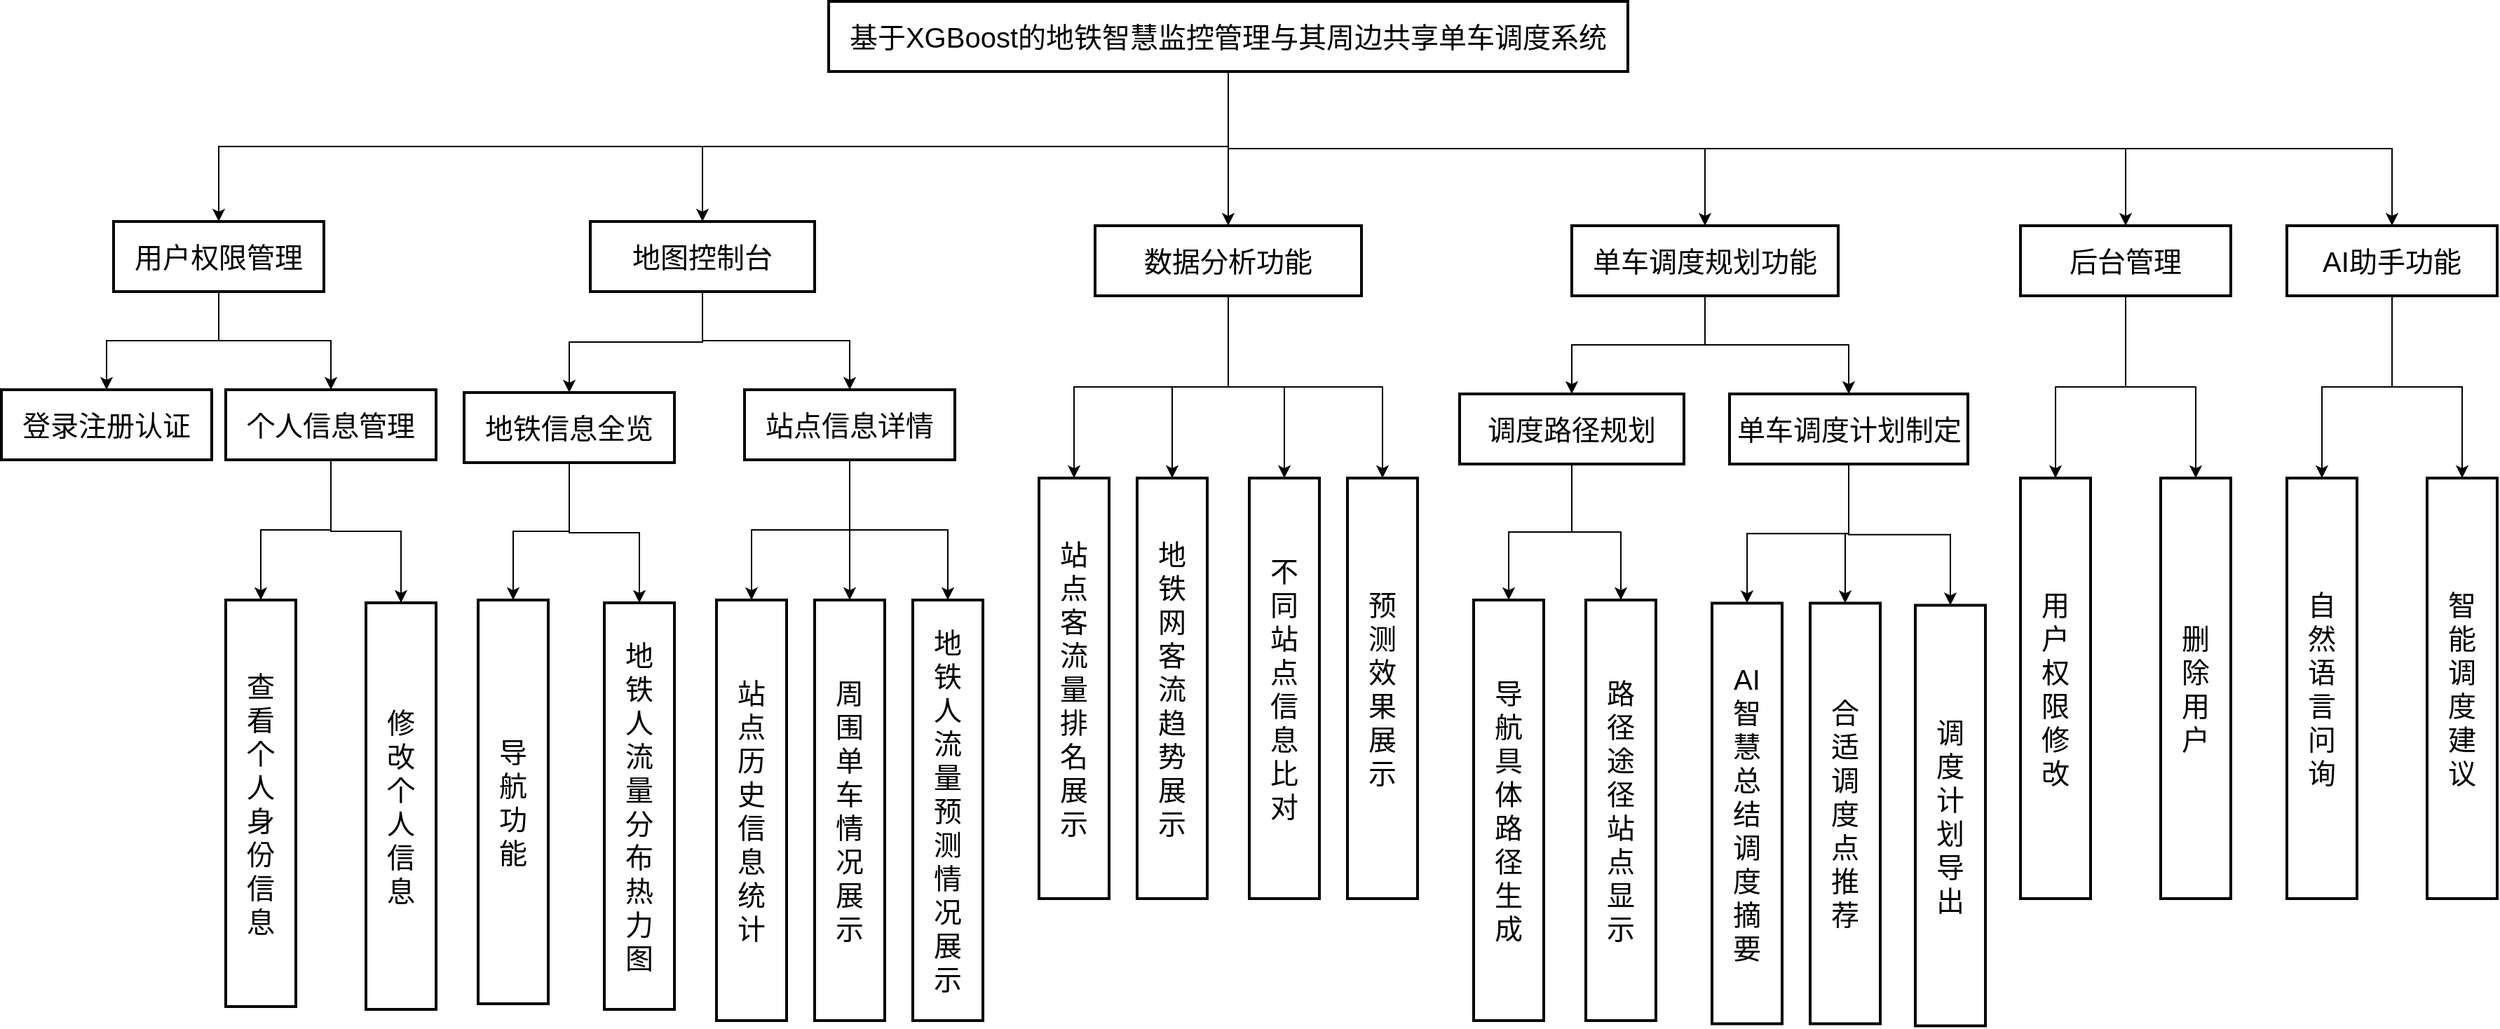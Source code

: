 <mxfile version="28.0.4">
  <diagram name="第 1 页" id="L_r2BCdUvFLrKTB9oKeo">
    <mxGraphModel dx="1213" dy="828" grid="0" gridSize="10" guides="1" tooltips="1" connect="1" arrows="1" fold="1" page="1" pageScale="1" pageWidth="2336" pageHeight="1654" math="0" shadow="0">
      <root>
        <mxCell id="0" />
        <mxCell id="1" parent="0" />
        <mxCell id="zT2nQ4EYJUD7dQ0RjYFr-1" style="edgeStyle=orthogonalEdgeStyle;rounded=0;orthogonalLoop=1;jettySize=auto;html=1;entryX=0.5;entryY=0;entryDx=0;entryDy=0;exitX=0.5;exitY=1;exitDx=0;exitDy=0;" parent="1" source="O2EC_n9IJ33S0w39dAJx-1" target="O2EC_n9IJ33S0w39dAJx-2" edge="1">
          <mxGeometry relative="1" as="geometry" />
        </mxCell>
        <mxCell id="zT2nQ4EYJUD7dQ0RjYFr-2" style="edgeStyle=orthogonalEdgeStyle;rounded=0;orthogonalLoop=1;jettySize=auto;html=1;entryX=0.5;entryY=0;entryDx=0;entryDy=0;exitX=0.5;exitY=1;exitDx=0;exitDy=0;" parent="1" source="O2EC_n9IJ33S0w39dAJx-1" target="O2EC_n9IJ33S0w39dAJx-4" edge="1">
          <mxGeometry relative="1" as="geometry" />
        </mxCell>
        <mxCell id="zT2nQ4EYJUD7dQ0RjYFr-4" style="edgeStyle=orthogonalEdgeStyle;rounded=0;orthogonalLoop=1;jettySize=auto;html=1;" parent="1" source="O2EC_n9IJ33S0w39dAJx-1" target="O2EC_n9IJ33S0w39dAJx-5" edge="1">
          <mxGeometry relative="1" as="geometry" />
        </mxCell>
        <mxCell id="zT2nQ4EYJUD7dQ0RjYFr-6" style="edgeStyle=orthogonalEdgeStyle;rounded=0;orthogonalLoop=1;jettySize=auto;html=1;entryX=0.5;entryY=0;entryDx=0;entryDy=0;exitX=0.5;exitY=1;exitDx=0;exitDy=0;" parent="1" source="O2EC_n9IJ33S0w39dAJx-1" target="O2EC_n9IJ33S0w39dAJx-3" edge="1">
          <mxGeometry relative="1" as="geometry" />
        </mxCell>
        <mxCell id="zT2nQ4EYJUD7dQ0RjYFr-8" style="edgeStyle=orthogonalEdgeStyle;rounded=0;orthogonalLoop=1;jettySize=auto;html=1;entryX=0.5;entryY=0;entryDx=0;entryDy=0;" parent="1" source="O2EC_n9IJ33S0w39dAJx-1" target="O2EC_n9IJ33S0w39dAJx-6" edge="1">
          <mxGeometry relative="1" as="geometry" />
        </mxCell>
        <mxCell id="LV-1eFmIRgyUHU2N5cQB-2" style="edgeStyle=orthogonalEdgeStyle;rounded=0;orthogonalLoop=1;jettySize=auto;html=1;entryX=0.5;entryY=0;entryDx=0;entryDy=0;exitX=0.5;exitY=1;exitDx=0;exitDy=0;" parent="1" source="O2EC_n9IJ33S0w39dAJx-1" target="LV-1eFmIRgyUHU2N5cQB-1" edge="1">
          <mxGeometry relative="1" as="geometry" />
        </mxCell>
        <mxCell id="O2EC_n9IJ33S0w39dAJx-1" value="&lt;font style=&quot;font-size: 20px&quot;&gt;基于XGBoost的地铁智慧监控管理与其周边共享单车调度系统&lt;/font&gt;" style="rounded=0;whiteSpace=wrap;html=1;strokeWidth=2;" parent="1" vertex="1">
          <mxGeometry x="910" y="250" width="570" height="50" as="geometry" />
        </mxCell>
        <mxCell id="zT2nQ4EYJUD7dQ0RjYFr-9" style="edgeStyle=orthogonalEdgeStyle;rounded=0;orthogonalLoop=1;jettySize=auto;html=1;" parent="1" source="O2EC_n9IJ33S0w39dAJx-2" target="O2EC_n9IJ33S0w39dAJx-7" edge="1">
          <mxGeometry relative="1" as="geometry" />
        </mxCell>
        <mxCell id="zT2nQ4EYJUD7dQ0RjYFr-10" style="edgeStyle=orthogonalEdgeStyle;rounded=0;orthogonalLoop=1;jettySize=auto;html=1;entryX=0.5;entryY=0;entryDx=0;entryDy=0;" parent="1" source="O2EC_n9IJ33S0w39dAJx-2" target="O2EC_n9IJ33S0w39dAJx-9" edge="1">
          <mxGeometry relative="1" as="geometry" />
        </mxCell>
        <mxCell id="O2EC_n9IJ33S0w39dAJx-2" value="&lt;font style=&quot;font-size: 20px&quot;&gt;用户权限管理&lt;/font&gt;" style="rounded=0;whiteSpace=wrap;html=1;strokeWidth=2;" parent="1" vertex="1">
          <mxGeometry x="400" y="407" width="150" height="50" as="geometry" />
        </mxCell>
        <mxCell id="zT2nQ4EYJUD7dQ0RjYFr-38" style="edgeStyle=orthogonalEdgeStyle;rounded=0;orthogonalLoop=1;jettySize=auto;html=1;entryX=0;entryY=0.5;entryDx=0;entryDy=0;" parent="1" source="O2EC_n9IJ33S0w39dAJx-3" target="O2EC_n9IJ33S0w39dAJx-28" edge="1">
          <mxGeometry relative="1" as="geometry" />
        </mxCell>
        <mxCell id="zT2nQ4EYJUD7dQ0RjYFr-39" style="edgeStyle=orthogonalEdgeStyle;rounded=0;orthogonalLoop=1;jettySize=auto;html=1;entryX=0;entryY=0.5;entryDx=0;entryDy=0;" parent="1" source="O2EC_n9IJ33S0w39dAJx-3" target="O2EC_n9IJ33S0w39dAJx-29" edge="1">
          <mxGeometry relative="1" as="geometry" />
        </mxCell>
        <mxCell id="O2EC_n9IJ33S0w39dAJx-3" value="&lt;span style=&quot;font-size: 20px&quot;&gt;后台管理&lt;/span&gt;" style="rounded=0;whiteSpace=wrap;html=1;strokeWidth=2;" parent="1" vertex="1">
          <mxGeometry x="1760" y="410" width="150" height="50" as="geometry" />
        </mxCell>
        <mxCell id="zT2nQ4EYJUD7dQ0RjYFr-13" style="edgeStyle=orthogonalEdgeStyle;rounded=0;orthogonalLoop=1;jettySize=auto;html=1;entryX=0.5;entryY=0;entryDx=0;entryDy=0;" parent="1" source="O2EC_n9IJ33S0w39dAJx-4" target="O2EC_n9IJ33S0w39dAJx-12" edge="1">
          <mxGeometry relative="1" as="geometry" />
        </mxCell>
        <mxCell id="zT2nQ4EYJUD7dQ0RjYFr-14" style="edgeStyle=orthogonalEdgeStyle;rounded=0;orthogonalLoop=1;jettySize=auto;html=1;entryX=0.5;entryY=0;entryDx=0;entryDy=0;" parent="1" source="O2EC_n9IJ33S0w39dAJx-4" target="O2EC_n9IJ33S0w39dAJx-13" edge="1">
          <mxGeometry relative="1" as="geometry" />
        </mxCell>
        <mxCell id="O2EC_n9IJ33S0w39dAJx-4" value="&lt;font style=&quot;font-size: 20px&quot;&gt;地图控制台&lt;/font&gt;" style="rounded=0;whiteSpace=wrap;html=1;strokeWidth=2;" parent="1" vertex="1">
          <mxGeometry x="740" y="407" width="160" height="50" as="geometry" />
        </mxCell>
        <mxCell id="zT2nQ4EYJUD7dQ0RjYFr-29" style="edgeStyle=orthogonalEdgeStyle;rounded=0;orthogonalLoop=1;jettySize=auto;html=1;entryX=0.5;entryY=0;entryDx=0;entryDy=0;" parent="1" source="O2EC_n9IJ33S0w39dAJx-5" target="O2EC_n9IJ33S0w39dAJx-22" edge="1">
          <mxGeometry relative="1" as="geometry" />
        </mxCell>
        <mxCell id="zT2nQ4EYJUD7dQ0RjYFr-30" style="edgeStyle=orthogonalEdgeStyle;rounded=0;orthogonalLoop=1;jettySize=auto;html=1;entryX=0.5;entryY=0;entryDx=0;entryDy=0;" parent="1" source="O2EC_n9IJ33S0w39dAJx-5" target="O2EC_n9IJ33S0w39dAJx-23" edge="1">
          <mxGeometry relative="1" as="geometry" />
        </mxCell>
        <mxCell id="O2EC_n9IJ33S0w39dAJx-5" value="&lt;font style=&quot;font-size: 20px&quot;&gt;单车调度规划功能&lt;/font&gt;" style="rounded=0;whiteSpace=wrap;html=1;strokeWidth=2;" parent="1" vertex="1">
          <mxGeometry x="1440" y="410" width="190" height="50" as="geometry" />
        </mxCell>
        <mxCell id="zT2nQ4EYJUD7dQ0RjYFr-24" style="edgeStyle=orthogonalEdgeStyle;rounded=0;orthogonalLoop=1;jettySize=auto;html=1;exitX=0.5;exitY=1;exitDx=0;exitDy=0;entryX=0;entryY=0.5;entryDx=0;entryDy=0;" parent="1" source="O2EC_n9IJ33S0w39dAJx-6" target="O2EC_n9IJ33S0w39dAJx-19" edge="1">
          <mxGeometry relative="1" as="geometry" />
        </mxCell>
        <mxCell id="zT2nQ4EYJUD7dQ0RjYFr-25" style="edgeStyle=orthogonalEdgeStyle;rounded=0;orthogonalLoop=1;jettySize=auto;html=1;entryX=0;entryY=0.5;entryDx=0;entryDy=0;" parent="1" source="O2EC_n9IJ33S0w39dAJx-6" target="O2EC_n9IJ33S0w39dAJx-20" edge="1">
          <mxGeometry relative="1" as="geometry" />
        </mxCell>
        <mxCell id="zT2nQ4EYJUD7dQ0RjYFr-26" style="edgeStyle=orthogonalEdgeStyle;rounded=0;orthogonalLoop=1;jettySize=auto;html=1;entryX=0;entryY=0.5;entryDx=0;entryDy=0;" parent="1" source="O2EC_n9IJ33S0w39dAJx-6" target="O2EC_n9IJ33S0w39dAJx-21" edge="1">
          <mxGeometry relative="1" as="geometry" />
        </mxCell>
        <mxCell id="zT2nQ4EYJUD7dQ0RjYFr-27" style="edgeStyle=orthogonalEdgeStyle;rounded=0;orthogonalLoop=1;jettySize=auto;html=1;entryX=0;entryY=0.5;entryDx=0;entryDy=0;exitX=0.5;exitY=1;exitDx=0;exitDy=0;" parent="1" source="O2EC_n9IJ33S0w39dAJx-6" target="656GvTyZeaLxTbCeaER_-4" edge="1">
          <mxGeometry relative="1" as="geometry" />
        </mxCell>
        <mxCell id="O2EC_n9IJ33S0w39dAJx-6" value="&lt;font style=&quot;font-size: 20px&quot;&gt;数据分析功能&lt;/font&gt;" style="rounded=0;whiteSpace=wrap;html=1;strokeWidth=2;" parent="1" vertex="1">
          <mxGeometry x="1100" y="410" width="190" height="50" as="geometry" />
        </mxCell>
        <mxCell id="O2EC_n9IJ33S0w39dAJx-7" value="&lt;font style=&quot;font-size: 20px&quot;&gt;登录注册认证&lt;/font&gt;" style="rounded=0;whiteSpace=wrap;html=1;strokeWidth=2;" parent="1" vertex="1">
          <mxGeometry x="320" y="527" width="150" height="50" as="geometry" />
        </mxCell>
        <mxCell id="zT2nQ4EYJUD7dQ0RjYFr-11" style="edgeStyle=orthogonalEdgeStyle;rounded=0;orthogonalLoop=1;jettySize=auto;html=1;entryX=0;entryY=0.5;entryDx=0;entryDy=0;" parent="1" source="O2EC_n9IJ33S0w39dAJx-9" target="O2EC_n9IJ33S0w39dAJx-10" edge="1">
          <mxGeometry relative="1" as="geometry" />
        </mxCell>
        <mxCell id="zT2nQ4EYJUD7dQ0RjYFr-12" style="edgeStyle=orthogonalEdgeStyle;rounded=0;orthogonalLoop=1;jettySize=auto;html=1;entryX=0;entryY=0.5;entryDx=0;entryDy=0;" parent="1" source="O2EC_n9IJ33S0w39dAJx-9" target="O2EC_n9IJ33S0w39dAJx-11" edge="1">
          <mxGeometry relative="1" as="geometry" />
        </mxCell>
        <mxCell id="O2EC_n9IJ33S0w39dAJx-9" value="&lt;font style=&quot;font-size: 20px&quot;&gt;个人信息管理&lt;/font&gt;" style="rounded=0;whiteSpace=wrap;html=1;strokeWidth=2;" parent="1" vertex="1">
          <mxGeometry x="480" y="527" width="150" height="50" as="geometry" />
        </mxCell>
        <mxCell id="O2EC_n9IJ33S0w39dAJx-10" value="&lt;font style=&quot;font-size: 20px&quot;&gt;查&lt;/font&gt;&lt;div&gt;&lt;font style=&quot;font-size: 20px&quot;&gt;看&lt;/font&gt;&lt;/div&gt;&lt;div&gt;&lt;font style=&quot;font-size: 20px&quot;&gt;个&lt;/font&gt;&lt;/div&gt;&lt;div&gt;&lt;font style=&quot;font-size: 20px&quot;&gt;人&lt;/font&gt;&lt;/div&gt;&lt;div&gt;&lt;font style=&quot;font-size: 20px&quot;&gt;身&lt;/font&gt;&lt;/div&gt;&lt;div&gt;&lt;font style=&quot;font-size: 20px&quot;&gt;份&lt;/font&gt;&lt;/div&gt;&lt;div&gt;&lt;font style=&quot;font-size: 20px&quot;&gt;信&lt;/font&gt;&lt;/div&gt;&lt;div&gt;&lt;font style=&quot;font-size: 20px&quot;&gt;息&lt;/font&gt;&lt;/div&gt;" style="rounded=0;whiteSpace=wrap;html=1;strokeWidth=2;direction=south;" parent="1" vertex="1">
          <mxGeometry x="480" y="677" width="50" height="290" as="geometry" />
        </mxCell>
        <mxCell id="O2EC_n9IJ33S0w39dAJx-11" value="&lt;font style=&quot;font-size: 20px&quot;&gt;修&lt;/font&gt;&lt;div&gt;&lt;font style=&quot;font-size: 20px&quot;&gt;改&lt;/font&gt;&lt;/div&gt;&lt;div&gt;&lt;font style=&quot;font-size: 20px&quot;&gt;个&lt;/font&gt;&lt;/div&gt;&lt;div&gt;&lt;font style=&quot;font-size: 20px&quot;&gt;人&lt;/font&gt;&lt;/div&gt;&lt;div&gt;&lt;font style=&quot;font-size: 20px&quot;&gt;信&lt;/font&gt;&lt;/div&gt;&lt;div&gt;&lt;font style=&quot;font-size: 20px&quot;&gt;息&lt;/font&gt;&lt;/div&gt;" style="rounded=0;whiteSpace=wrap;html=1;strokeWidth=2;direction=south;" parent="1" vertex="1">
          <mxGeometry x="580" y="679" width="50" height="290" as="geometry" />
        </mxCell>
        <mxCell id="zT2nQ4EYJUD7dQ0RjYFr-15" style="edgeStyle=orthogonalEdgeStyle;rounded=0;orthogonalLoop=1;jettySize=auto;html=1;entryX=0;entryY=0.5;entryDx=0;entryDy=0;" parent="1" source="O2EC_n9IJ33S0w39dAJx-12" target="O2EC_n9IJ33S0w39dAJx-14" edge="1">
          <mxGeometry relative="1" as="geometry" />
        </mxCell>
        <mxCell id="zT2nQ4EYJUD7dQ0RjYFr-16" style="edgeStyle=orthogonalEdgeStyle;rounded=0;orthogonalLoop=1;jettySize=auto;html=1;entryX=0;entryY=0.5;entryDx=0;entryDy=0;" parent="1" source="O2EC_n9IJ33S0w39dAJx-12" target="O2EC_n9IJ33S0w39dAJx-15" edge="1">
          <mxGeometry relative="1" as="geometry" />
        </mxCell>
        <mxCell id="O2EC_n9IJ33S0w39dAJx-12" value="&lt;font style=&quot;font-size: 20px&quot;&gt;地铁信息全览&lt;/font&gt;" style="rounded=0;whiteSpace=wrap;html=1;strokeWidth=2;" parent="1" vertex="1">
          <mxGeometry x="650" y="529" width="150" height="50" as="geometry" />
        </mxCell>
        <mxCell id="zT2nQ4EYJUD7dQ0RjYFr-17" style="edgeStyle=orthogonalEdgeStyle;rounded=0;orthogonalLoop=1;jettySize=auto;html=1;entryX=0;entryY=0.5;entryDx=0;entryDy=0;" parent="1" source="O2EC_n9IJ33S0w39dAJx-13" target="O2EC_n9IJ33S0w39dAJx-18" edge="1">
          <mxGeometry relative="1" as="geometry" />
        </mxCell>
        <mxCell id="zT2nQ4EYJUD7dQ0RjYFr-18" style="edgeStyle=orthogonalEdgeStyle;rounded=0;orthogonalLoop=1;jettySize=auto;html=1;entryX=0;entryY=0.5;entryDx=0;entryDy=0;" parent="1" source="O2EC_n9IJ33S0w39dAJx-13" target="O2EC_n9IJ33S0w39dAJx-80" edge="1">
          <mxGeometry relative="1" as="geometry" />
        </mxCell>
        <mxCell id="zT2nQ4EYJUD7dQ0RjYFr-19" style="edgeStyle=orthogonalEdgeStyle;rounded=0;orthogonalLoop=1;jettySize=auto;html=1;entryX=0;entryY=0.5;entryDx=0;entryDy=0;" parent="1" source="O2EC_n9IJ33S0w39dAJx-13" target="O2EC_n9IJ33S0w39dAJx-17" edge="1">
          <mxGeometry relative="1" as="geometry" />
        </mxCell>
        <mxCell id="O2EC_n9IJ33S0w39dAJx-13" value="&lt;span style=&quot;font-size: 20px&quot;&gt;站点信息详情&lt;/span&gt;" style="rounded=0;whiteSpace=wrap;html=1;strokeWidth=2;" parent="1" vertex="1">
          <mxGeometry x="850" y="527" width="150" height="50" as="geometry" />
        </mxCell>
        <mxCell id="O2EC_n9IJ33S0w39dAJx-14" value="&lt;span style=&quot;font-size: 20px&quot;&gt;导&lt;/span&gt;&lt;div&gt;&lt;span style=&quot;font-size: 20px&quot;&gt;航&lt;/span&gt;&lt;/div&gt;&lt;div&gt;&lt;span style=&quot;font-size: 20px&quot;&gt;功&lt;/span&gt;&lt;/div&gt;&lt;div&gt;&lt;span style=&quot;font-size: 20px&quot;&gt;能&lt;/span&gt;&lt;/div&gt;" style="rounded=0;whiteSpace=wrap;html=1;strokeWidth=2;direction=south;" parent="1" vertex="1">
          <mxGeometry x="660" y="677" width="50" height="288" as="geometry" />
        </mxCell>
        <mxCell id="O2EC_n9IJ33S0w39dAJx-15" value="&lt;span style=&quot;font-size: 20px&quot;&gt;地&lt;/span&gt;&lt;div&gt;&lt;span style=&quot;font-size: 20px&quot;&gt;铁&lt;/span&gt;&lt;/div&gt;&lt;div&gt;&lt;span style=&quot;font-size: 20px&quot;&gt;人&lt;/span&gt;&lt;/div&gt;&lt;div&gt;&lt;span style=&quot;font-size: 20px&quot;&gt;流&lt;/span&gt;&lt;/div&gt;&lt;div&gt;&lt;span style=&quot;font-size: 20px&quot;&gt;量&lt;/span&gt;&lt;/div&gt;&lt;div&gt;&lt;span style=&quot;font-size: 20px; background-color: transparent; color: light-dark(rgb(0, 0, 0), rgb(255, 255, 255));&quot;&gt;分&lt;/span&gt;&lt;/div&gt;&lt;div&gt;&lt;span style=&quot;font-size: 20px; background-color: transparent; color: light-dark(rgb(0, 0, 0), rgb(255, 255, 255));&quot;&gt;布&lt;/span&gt;&lt;/div&gt;&lt;div&gt;&lt;span style=&quot;font-size: 20px; background-color: transparent; color: light-dark(rgb(0, 0, 0), rgb(255, 255, 255));&quot;&gt;热&lt;/span&gt;&lt;/div&gt;&lt;div&gt;&lt;span style=&quot;font-size: 20px; background-color: transparent; color: light-dark(rgb(0, 0, 0), rgb(255, 255, 255));&quot;&gt;力&lt;/span&gt;&lt;/div&gt;&lt;div&gt;&lt;span style=&quot;font-size: 20px; background-color: transparent; color: light-dark(rgb(0, 0, 0), rgb(255, 255, 255));&quot;&gt;图&lt;/span&gt;&lt;/div&gt;" style="rounded=0;whiteSpace=wrap;html=1;strokeWidth=2;direction=south;" parent="1" vertex="1">
          <mxGeometry x="750" y="679" width="50" height="290" as="geometry" />
        </mxCell>
        <mxCell id="O2EC_n9IJ33S0w39dAJx-17" value="&lt;span style=&quot;font-size: 20px&quot;&gt;地&lt;/span&gt;&lt;div&gt;&lt;span style=&quot;font-size: 20px&quot;&gt;铁&lt;/span&gt;&lt;/div&gt;&lt;div&gt;&lt;span style=&quot;font-size: 20px&quot;&gt;人&lt;/span&gt;&lt;/div&gt;&lt;div&gt;&lt;span style=&quot;font-size: 20px&quot;&gt;流&lt;/span&gt;&lt;/div&gt;&lt;div&gt;&lt;span style=&quot;font-size: 20px&quot;&gt;量&lt;/span&gt;&lt;/div&gt;&lt;div&gt;&lt;span style=&quot;font-size: 20px&quot;&gt;预&lt;/span&gt;&lt;/div&gt;&lt;div&gt;&lt;span style=&quot;font-size: 20px&quot;&gt;测&lt;/span&gt;&lt;/div&gt;&lt;div&gt;&lt;span style=&quot;background-color: transparent; color: light-dark(rgb(0, 0, 0), rgb(255, 255, 255)); font-size: 20px;&quot;&gt;情&lt;/span&gt;&lt;/div&gt;&lt;div&gt;&lt;span style=&quot;background-color: transparent; color: light-dark(rgb(0, 0, 0), rgb(255, 255, 255)); font-size: 20px;&quot;&gt;况&lt;/span&gt;&lt;/div&gt;&lt;div&gt;&lt;span style=&quot;background-color: transparent; color: light-dark(rgb(0, 0, 0), rgb(255, 255, 255)); font-size: 20px;&quot;&gt;展&lt;/span&gt;&lt;/div&gt;&lt;div&gt;&lt;span style=&quot;font-size: 20px&quot;&gt;示&lt;/span&gt;&lt;/div&gt;" style="rounded=0;whiteSpace=wrap;html=1;strokeWidth=2;direction=south;" parent="1" vertex="1">
          <mxGeometry x="970" y="677" width="50" height="300" as="geometry" />
        </mxCell>
        <mxCell id="O2EC_n9IJ33S0w39dAJx-18" value="&lt;span style=&quot;font-size: 20px&quot;&gt;站&lt;/span&gt;&lt;div&gt;&lt;span style=&quot;font-size: 20px&quot;&gt;点&lt;/span&gt;&lt;/div&gt;&lt;div&gt;&lt;span style=&quot;font-size: 20px&quot;&gt;历&lt;/span&gt;&lt;/div&gt;&lt;div&gt;&lt;span style=&quot;font-size: 20px&quot;&gt;史&lt;/span&gt;&lt;/div&gt;&lt;div&gt;&lt;span style=&quot;font-size: 20px&quot;&gt;信&lt;/span&gt;&lt;/div&gt;&lt;div&gt;&lt;span style=&quot;font-size: 20px&quot;&gt;息&lt;/span&gt;&lt;/div&gt;&lt;div&gt;&lt;span style=&quot;font-size: 20px&quot;&gt;统&lt;/span&gt;&lt;/div&gt;&lt;div&gt;&lt;span style=&quot;font-size: 20px&quot;&gt;计&lt;/span&gt;&lt;/div&gt;" style="rounded=0;whiteSpace=wrap;html=1;strokeWidth=2;direction=south;" parent="1" vertex="1">
          <mxGeometry x="830" y="677" width="50" height="300" as="geometry" />
        </mxCell>
        <mxCell id="O2EC_n9IJ33S0w39dAJx-19" value="&lt;font style=&quot;font-size: 20px&quot;&gt;站&lt;/font&gt;&lt;div&gt;&lt;font style=&quot;font-size: 20px&quot;&gt;点&lt;/font&gt;&lt;/div&gt;&lt;div&gt;&lt;font style=&quot;font-size: 20px&quot;&gt;客&lt;/font&gt;&lt;/div&gt;&lt;div&gt;&lt;font style=&quot;font-size: 20px&quot;&gt;流&lt;/font&gt;&lt;/div&gt;&lt;div&gt;&lt;font style=&quot;font-size: 20px&quot;&gt;量&lt;/font&gt;&lt;/div&gt;&lt;div&gt;&lt;font style=&quot;font-size: 20px&quot;&gt;排&lt;/font&gt;&lt;/div&gt;&lt;div&gt;&lt;font style=&quot;font-size: 20px&quot;&gt;名&lt;/font&gt;&lt;/div&gt;&lt;div&gt;&lt;font style=&quot;font-size: 20px&quot;&gt;展&lt;/font&gt;&lt;/div&gt;&lt;div&gt;&lt;font style=&quot;font-size: 20px&quot;&gt;示&lt;/font&gt;&lt;/div&gt;" style="rounded=0;whiteSpace=wrap;html=1;strokeWidth=2;direction=south;" parent="1" vertex="1">
          <mxGeometry x="1060" y="590" width="50" height="300" as="geometry" />
        </mxCell>
        <mxCell id="O2EC_n9IJ33S0w39dAJx-20" value="&lt;span style=&quot;font-size: 20px;&quot;&gt;地&lt;/span&gt;&lt;div&gt;&lt;span style=&quot;font-size: 20px;&quot;&gt;铁&lt;/span&gt;&lt;/div&gt;&lt;div&gt;&lt;span style=&quot;font-size: 20px;&quot;&gt;网&lt;/span&gt;&lt;br&gt;&lt;div&gt;&lt;font style=&quot;font-size: 20px&quot;&gt;客&lt;/font&gt;&lt;/div&gt;&lt;div&gt;&lt;font style=&quot;font-size: 20px&quot;&gt;流&lt;/font&gt;&lt;/div&gt;&lt;div&gt;&lt;font style=&quot;font-size: 20px&quot;&gt;趋&lt;/font&gt;&lt;/div&gt;&lt;div&gt;&lt;font style=&quot;font-size: 20px&quot;&gt;势&lt;/font&gt;&lt;/div&gt;&lt;div&gt;&lt;font style=&quot;font-size: 20px&quot;&gt;展&lt;/font&gt;&lt;/div&gt;&lt;div&gt;&lt;font style=&quot;font-size: 20px&quot;&gt;示&lt;/font&gt;&lt;/div&gt;&lt;/div&gt;" style="rounded=0;whiteSpace=wrap;html=1;strokeWidth=2;direction=south;" parent="1" vertex="1">
          <mxGeometry x="1130" y="590" width="50" height="300" as="geometry" />
        </mxCell>
        <mxCell id="O2EC_n9IJ33S0w39dAJx-21" value="&lt;font style=&quot;font-size: 20px&quot;&gt;不&lt;/font&gt;&lt;div&gt;&lt;font style=&quot;font-size: 20px&quot;&gt;同&lt;/font&gt;&lt;/div&gt;&lt;div&gt;&lt;font style=&quot;font-size: 20px&quot;&gt;站&lt;/font&gt;&lt;/div&gt;&lt;div&gt;&lt;font style=&quot;font-size: 20px&quot;&gt;点&lt;/font&gt;&lt;/div&gt;&lt;div&gt;&lt;font style=&quot;font-size: 20px&quot;&gt;信&lt;/font&gt;&lt;/div&gt;&lt;div&gt;&lt;font style=&quot;font-size: 20px&quot;&gt;息&lt;/font&gt;&lt;/div&gt;&lt;div&gt;&lt;font style=&quot;font-size: 20px&quot;&gt;比&lt;/font&gt;&lt;/div&gt;&lt;div&gt;&lt;font style=&quot;font-size: 20px&quot;&gt;对&lt;/font&gt;&lt;/div&gt;" style="rounded=0;whiteSpace=wrap;html=1;strokeWidth=2;direction=south;" parent="1" vertex="1">
          <mxGeometry x="1210" y="590" width="50" height="300" as="geometry" />
        </mxCell>
        <mxCell id="zT2nQ4EYJUD7dQ0RjYFr-31" style="edgeStyle=orthogonalEdgeStyle;rounded=0;orthogonalLoop=1;jettySize=auto;html=1;entryX=0;entryY=0.5;entryDx=0;entryDy=0;" parent="1" source="O2EC_n9IJ33S0w39dAJx-22" target="O2EC_n9IJ33S0w39dAJx-26" edge="1">
          <mxGeometry relative="1" as="geometry" />
        </mxCell>
        <mxCell id="zT2nQ4EYJUD7dQ0RjYFr-32" style="edgeStyle=orthogonalEdgeStyle;rounded=0;orthogonalLoop=1;jettySize=auto;html=1;entryX=0;entryY=0.5;entryDx=0;entryDy=0;" parent="1" source="O2EC_n9IJ33S0w39dAJx-22" target="O2EC_n9IJ33S0w39dAJx-27" edge="1">
          <mxGeometry relative="1" as="geometry" />
        </mxCell>
        <mxCell id="O2EC_n9IJ33S0w39dAJx-22" value="&lt;span style=&quot;font-size: 20px&quot;&gt;调度路径规划&lt;/span&gt;" style="rounded=0;whiteSpace=wrap;html=1;strokeWidth=2;" parent="1" vertex="1">
          <mxGeometry x="1360" y="530" width="160" height="50" as="geometry" />
        </mxCell>
        <mxCell id="zT2nQ4EYJUD7dQ0RjYFr-35" style="edgeStyle=orthogonalEdgeStyle;rounded=0;orthogonalLoop=1;jettySize=auto;html=1;entryX=0;entryY=0.5;entryDx=0;entryDy=0;" parent="1" source="O2EC_n9IJ33S0w39dAJx-23" target="656GvTyZeaLxTbCeaER_-1" edge="1">
          <mxGeometry relative="1" as="geometry" />
        </mxCell>
        <mxCell id="zT2nQ4EYJUD7dQ0RjYFr-36" style="edgeStyle=orthogonalEdgeStyle;rounded=0;orthogonalLoop=1;jettySize=auto;html=1;entryX=0;entryY=0.5;entryDx=0;entryDy=0;" parent="1" source="O2EC_n9IJ33S0w39dAJx-23" target="O2EC_n9IJ33S0w39dAJx-25" edge="1">
          <mxGeometry relative="1" as="geometry" />
        </mxCell>
        <mxCell id="zT2nQ4EYJUD7dQ0RjYFr-37" style="edgeStyle=orthogonalEdgeStyle;rounded=0;orthogonalLoop=1;jettySize=auto;html=1;entryX=0;entryY=0.5;entryDx=0;entryDy=0;" parent="1" source="O2EC_n9IJ33S0w39dAJx-23" target="O2EC_n9IJ33S0w39dAJx-24" edge="1">
          <mxGeometry relative="1" as="geometry" />
        </mxCell>
        <mxCell id="O2EC_n9IJ33S0w39dAJx-23" value="&lt;span style=&quot;font-size: 20px&quot;&gt;单车调度计划制定&lt;/span&gt;" style="rounded=0;whiteSpace=wrap;html=1;strokeWidth=2;" parent="1" vertex="1">
          <mxGeometry x="1552.5" y="530" width="170" height="50" as="geometry" />
        </mxCell>
        <mxCell id="O2EC_n9IJ33S0w39dAJx-24" value="&lt;span style=&quot;background-color: transparent; color: light-dark(rgb(0, 0, 0), rgb(255, 255, 255)); font-size: 20px;&quot;&gt;调&lt;/span&gt;&lt;div&gt;&lt;span style=&quot;font-size: 20px&quot;&gt;度&lt;/span&gt;&lt;/div&gt;&lt;div&gt;&lt;span style=&quot;font-size: 20px&quot;&gt;计&lt;/span&gt;&lt;/div&gt;&lt;div&gt;&lt;span style=&quot;font-size: 20px&quot;&gt;划&lt;/span&gt;&lt;/div&gt;&lt;div&gt;&lt;span style=&quot;font-size: 20px;&quot;&gt;导&lt;/span&gt;&lt;/div&gt;&lt;div&gt;&lt;span style=&quot;font-size: 20px;&quot;&gt;出&lt;/span&gt;&lt;/div&gt;" style="rounded=0;whiteSpace=wrap;html=1;strokeWidth=2;direction=south;" parent="1" vertex="1">
          <mxGeometry x="1685" y="680.75" width="50" height="300" as="geometry" />
        </mxCell>
        <mxCell id="O2EC_n9IJ33S0w39dAJx-25" value="&lt;span style=&quot;font-size: 20px;&quot;&gt;合&lt;/span&gt;&lt;div&gt;&lt;span style=&quot;font-size: 20px;&quot;&gt;适&lt;/span&gt;&lt;/div&gt;&lt;div&gt;&lt;span style=&quot;font-size: 20px;&quot;&gt;调&lt;/span&gt;&lt;/div&gt;&lt;div&gt;&lt;span style=&quot;font-size: 20px;&quot;&gt;度&lt;/span&gt;&lt;/div&gt;&lt;div&gt;&lt;span style=&quot;font-size: 20px;&quot;&gt;点&lt;/span&gt;&lt;/div&gt;&lt;div&gt;&lt;span style=&quot;font-size: 20px;&quot;&gt;推&lt;/span&gt;&lt;/div&gt;&lt;div&gt;&lt;span style=&quot;font-size: 20px;&quot;&gt;荐&lt;/span&gt;&lt;/div&gt;" style="rounded=0;whiteSpace=wrap;html=1;strokeWidth=2;direction=south;" parent="1" vertex="1">
          <mxGeometry x="1610" y="679.25" width="50" height="300" as="geometry" />
        </mxCell>
        <mxCell id="O2EC_n9IJ33S0w39dAJx-26" value="&lt;span style=&quot;font-size: 20px&quot;&gt;导&lt;/span&gt;&lt;div&gt;&lt;span style=&quot;font-size: 20px&quot;&gt;航&lt;/span&gt;&lt;/div&gt;&lt;div&gt;&lt;span style=&quot;font-size: 20px&quot;&gt;具&lt;/span&gt;&lt;/div&gt;&lt;div&gt;&lt;span style=&quot;font-size: 20px; background-color: transparent; color: light-dark(rgb(0, 0, 0), rgb(255, 255, 255));&quot;&gt;体&lt;/span&gt;&lt;/div&gt;&lt;div&gt;&lt;span style=&quot;font-size: 20px; background-color: transparent; color: light-dark(rgb(0, 0, 0), rgb(255, 255, 255));&quot;&gt;路&lt;/span&gt;&lt;/div&gt;&lt;div&gt;&lt;span style=&quot;font-size: 20px; background-color: transparent; color: light-dark(rgb(0, 0, 0), rgb(255, 255, 255));&quot;&gt;径&lt;/span&gt;&lt;/div&gt;&lt;div&gt;&lt;span style=&quot;font-size: 20px;&quot;&gt;生&lt;/span&gt;&lt;/div&gt;&lt;div&gt;&lt;span style=&quot;font-size: 20px;&quot;&gt;成&lt;/span&gt;&lt;/div&gt;" style="rounded=0;whiteSpace=wrap;html=1;strokeWidth=2;direction=south;" parent="1" vertex="1">
          <mxGeometry x="1370" y="677" width="50" height="300" as="geometry" />
        </mxCell>
        <mxCell id="O2EC_n9IJ33S0w39dAJx-27" value="&lt;span style=&quot;font-size: 20px&quot;&gt;路&lt;/span&gt;&lt;div&gt;&lt;span style=&quot;font-size: 20px&quot;&gt;径&lt;/span&gt;&lt;/div&gt;&lt;div&gt;&lt;span style=&quot;font-size: 20px&quot;&gt;途&lt;/span&gt;&lt;/div&gt;&lt;div&gt;&lt;span style=&quot;font-size: 20px&quot;&gt;径&lt;/span&gt;&lt;/div&gt;&lt;div&gt;&lt;span style=&quot;font-size: 20px&quot;&gt;站&lt;/span&gt;&lt;/div&gt;&lt;div&gt;&lt;span style=&quot;font-size: 20px&quot;&gt;点&lt;/span&gt;&lt;/div&gt;&lt;div&gt;&lt;span style=&quot;font-size: 20px&quot;&gt;显&lt;/span&gt;&lt;/div&gt;&lt;div&gt;&lt;span style=&quot;font-size: 20px&quot;&gt;示&lt;/span&gt;&lt;/div&gt;" style="rounded=0;whiteSpace=wrap;html=1;strokeWidth=2;direction=south;" parent="1" vertex="1">
          <mxGeometry x="1450" y="677" width="50" height="300" as="geometry" />
        </mxCell>
        <mxCell id="O2EC_n9IJ33S0w39dAJx-28" value="&lt;span style=&quot;font-size: 20px&quot;&gt;用&lt;/span&gt;&lt;div&gt;&lt;span style=&quot;font-size: 20px&quot;&gt;户&lt;/span&gt;&lt;/div&gt;&lt;div&gt;&lt;span style=&quot;font-size: 20px&quot;&gt;权&lt;/span&gt;&lt;/div&gt;&lt;div&gt;&lt;span style=&quot;font-size: 20px&quot;&gt;限&lt;/span&gt;&lt;/div&gt;&lt;div&gt;&lt;span style=&quot;font-size: 20px&quot;&gt;修&lt;/span&gt;&lt;/div&gt;&lt;div&gt;&lt;span style=&quot;font-size: 20px&quot;&gt;改&lt;/span&gt;&lt;/div&gt;" style="rounded=0;whiteSpace=wrap;html=1;strokeWidth=2;direction=south;" parent="1" vertex="1">
          <mxGeometry x="1760" y="590" width="50" height="300" as="geometry" />
        </mxCell>
        <mxCell id="O2EC_n9IJ33S0w39dAJx-29" value="&lt;span style=&quot;font-size: 20px&quot;&gt;删&lt;/span&gt;&lt;div&gt;&lt;span style=&quot;font-size: 20px&quot;&gt;除&lt;/span&gt;&lt;/div&gt;&lt;div&gt;&lt;span style=&quot;font-size: 20px&quot;&gt;用&lt;/span&gt;&lt;/div&gt;&lt;div&gt;&lt;span style=&quot;font-size: 20px&quot;&gt;户&lt;/span&gt;&lt;/div&gt;" style="rounded=0;whiteSpace=wrap;html=1;strokeWidth=2;direction=south;" parent="1" vertex="1">
          <mxGeometry x="1860" y="590" width="50" height="300" as="geometry" />
        </mxCell>
        <mxCell id="O2EC_n9IJ33S0w39dAJx-80" value="&lt;span style=&quot;font-size: 20px&quot;&gt;周&lt;/span&gt;&lt;div&gt;&lt;span style=&quot;font-size: 20px&quot;&gt;围&lt;/span&gt;&lt;/div&gt;&lt;div&gt;&lt;span style=&quot;font-size: 20px&quot;&gt;单&lt;/span&gt;&lt;/div&gt;&lt;div&gt;&lt;span style=&quot;font-size: 20px&quot;&gt;车&lt;/span&gt;&lt;/div&gt;&lt;div&gt;&lt;span style=&quot;font-size: 20px&quot;&gt;情&lt;/span&gt;&lt;/div&gt;&lt;div&gt;&lt;span style=&quot;font-size: 20px&quot;&gt;况&lt;/span&gt;&lt;/div&gt;&lt;div&gt;&lt;span style=&quot;font-size: 20px&quot;&gt;展&lt;/span&gt;&lt;/div&gt;&lt;div&gt;&lt;span style=&quot;font-size: 20px&quot;&gt;示&lt;/span&gt;&lt;/div&gt;" style="rounded=0;whiteSpace=wrap;html=1;strokeWidth=2;direction=south;" parent="1" vertex="1">
          <mxGeometry x="900" y="677" width="50" height="300" as="geometry" />
        </mxCell>
        <mxCell id="656GvTyZeaLxTbCeaER_-1" value="&lt;span style=&quot;font-size: 20px;&quot;&gt;AI&lt;/span&gt;&lt;div&gt;&lt;span style=&quot;font-size: 20px;&quot;&gt;智&lt;/span&gt;&lt;/div&gt;&lt;div&gt;&lt;span style=&quot;font-size: 20px;&quot;&gt;慧&lt;/span&gt;&lt;/div&gt;&lt;div&gt;&lt;span style=&quot;font-size: 20px;&quot;&gt;总&lt;/span&gt;&lt;/div&gt;&lt;div&gt;&lt;span style=&quot;font-size: 20px;&quot;&gt;结&lt;/span&gt;&lt;/div&gt;&lt;div&gt;&lt;span style=&quot;font-size: 20px;&quot;&gt;调&lt;/span&gt;&lt;/div&gt;&lt;div&gt;&lt;span style=&quot;font-size: 20px;&quot;&gt;度&lt;/span&gt;&lt;/div&gt;&lt;div&gt;&lt;span style=&quot;font-size: 20px;&quot;&gt;摘&lt;/span&gt;&lt;/div&gt;&lt;div&gt;&lt;span style=&quot;font-size: 20px;&quot;&gt;要&lt;/span&gt;&lt;/div&gt;" style="rounded=0;whiteSpace=wrap;html=1;strokeWidth=2;direction=south;" parent="1" vertex="1">
          <mxGeometry x="1540" y="679.25" width="50" height="300" as="geometry" />
        </mxCell>
        <mxCell id="656GvTyZeaLxTbCeaER_-4" value="&lt;font style=&quot;font-size: 20px&quot;&gt;预&lt;/font&gt;&lt;div&gt;&lt;font style=&quot;font-size: 20px&quot;&gt;测&lt;/font&gt;&lt;/div&gt;&lt;div&gt;&lt;font style=&quot;font-size: 20px&quot;&gt;效&lt;/font&gt;&lt;/div&gt;&lt;div&gt;&lt;font style=&quot;font-size: 20px&quot;&gt;果&lt;/font&gt;&lt;/div&gt;&lt;div&gt;&lt;font style=&quot;font-size: 20px&quot;&gt;展&lt;/font&gt;&lt;/div&gt;&lt;div&gt;&lt;font style=&quot;font-size: 20px&quot;&gt;示&lt;/font&gt;&lt;/div&gt;" style="rounded=0;whiteSpace=wrap;html=1;strokeWidth=2;direction=south;" parent="1" vertex="1">
          <mxGeometry x="1280" y="590" width="50" height="300" as="geometry" />
        </mxCell>
        <mxCell id="m49qOJbZDWqNpOZAYgwO-7" style="edgeStyle=orthogonalEdgeStyle;rounded=0;orthogonalLoop=1;jettySize=auto;html=1;" edge="1" parent="1" source="LV-1eFmIRgyUHU2N5cQB-1" target="m49qOJbZDWqNpOZAYgwO-4">
          <mxGeometry relative="1" as="geometry" />
        </mxCell>
        <mxCell id="m49qOJbZDWqNpOZAYgwO-8" style="edgeStyle=orthogonalEdgeStyle;rounded=0;orthogonalLoop=1;jettySize=auto;html=1;entryX=0;entryY=0.5;entryDx=0;entryDy=0;" edge="1" parent="1" source="LV-1eFmIRgyUHU2N5cQB-1" target="m49qOJbZDWqNpOZAYgwO-5">
          <mxGeometry relative="1" as="geometry" />
        </mxCell>
        <mxCell id="LV-1eFmIRgyUHU2N5cQB-1" value="&lt;span style=&quot;font-size: 20px&quot;&gt;AI助手功能&lt;/span&gt;" style="rounded=0;whiteSpace=wrap;html=1;strokeWidth=2;" parent="1" vertex="1">
          <mxGeometry x="1950" y="410" width="150" height="50" as="geometry" />
        </mxCell>
        <mxCell id="m49qOJbZDWqNpOZAYgwO-4" value="&lt;span style=&quot;font-size: 20px;&quot;&gt;自&lt;/span&gt;&lt;div&gt;&lt;span style=&quot;font-size: 20px;&quot;&gt;然&lt;/span&gt;&lt;/div&gt;&lt;div&gt;&lt;span style=&quot;font-size: 20px;&quot;&gt;语&lt;/span&gt;&lt;/div&gt;&lt;div&gt;&lt;span style=&quot;font-size: 20px;&quot;&gt;言&lt;/span&gt;&lt;/div&gt;&lt;div&gt;&lt;span style=&quot;font-size: 20px;&quot;&gt;问&lt;/span&gt;&lt;/div&gt;&lt;div&gt;&lt;span style=&quot;font-size: 20px;&quot;&gt;询&lt;/span&gt;&lt;/div&gt;" style="rounded=0;whiteSpace=wrap;html=1;strokeWidth=2;direction=south;" vertex="1" parent="1">
          <mxGeometry x="1950" y="590" width="50" height="300" as="geometry" />
        </mxCell>
        <mxCell id="m49qOJbZDWqNpOZAYgwO-5" value="&lt;span style=&quot;font-size: 20px;&quot;&gt;智&lt;/span&gt;&lt;div&gt;&lt;span style=&quot;font-size: 20px;&quot;&gt;能&lt;/span&gt;&lt;/div&gt;&lt;div&gt;&lt;span style=&quot;font-size: 20px;&quot;&gt;调&lt;/span&gt;&lt;div&gt;&lt;span style=&quot;font-size: 20px;&quot;&gt;度&lt;/span&gt;&lt;/div&gt;&lt;div&gt;&lt;span style=&quot;font-size: 20px;&quot;&gt;建&lt;/span&gt;&lt;div&gt;&lt;span style=&quot;font-size: 20px;&quot;&gt;议&lt;/span&gt;&lt;/div&gt;&lt;/div&gt;&lt;/div&gt;" style="rounded=0;whiteSpace=wrap;html=1;strokeWidth=2;direction=south;" vertex="1" parent="1">
          <mxGeometry x="2050" y="590" width="50" height="300" as="geometry" />
        </mxCell>
      </root>
    </mxGraphModel>
  </diagram>
</mxfile>

